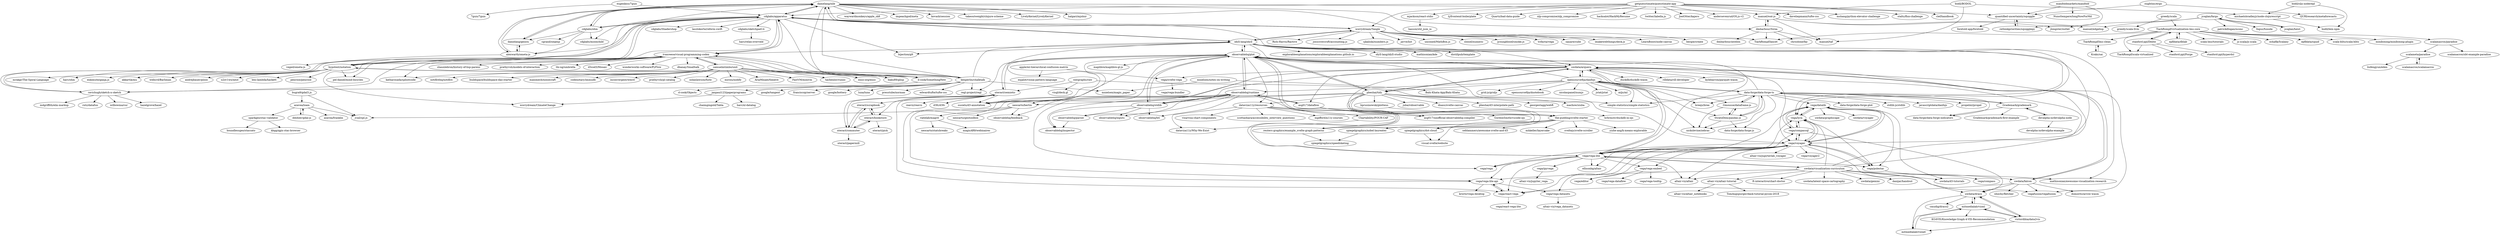 digraph G {
"damelang/nile" -> "damelang/gezira"
"damelang/nile" -> "alexwarth/ometa-js"
"damelang/nile" -> "cdglabs/apparatus"
"damelang/nile" -> "cdglabs/ohm"
"damelang/nile" -> "waywardmonkeys/apple_sk8"
"damelang/nile" -> "takeoutweight/clojure-scheme" ["e"=1]
"damelang/nile" -> "LivelyKernel/LivelyKernel" ["e"=1]
"damelang/nile" -> "halgari/mjolnir" ["e"=1]
"damelang/nile" -> "manuel/wat-js"
"damelang/nile" -> "d-cook/SomethingNew"
"damelang/nile" -> "worrydream/Tangle"
"damelang/nile" -> "dmbarbour/Sirea"
"damelang/nile" -> "TiarkRompf/lancet"
"damelang/nile" -> "impeachgod/meta"
"damelang/nile" -> "kovasb/session" ["e"=1]
"asg017/dataflow" -> "asg017/unofficial-observablehq-compiler"
"asg017/dataflow" -> "GordonSmith/vscode-ojs"
"asg017/dataflow" -> "observablehq/runtime"
"observablehq/runtime" -> "observablehq/stdlib"
"observablehq/runtime" -> "observablehq/inspector"
"observablehq/runtime" -> "observablehq/parser"
"observablehq/runtime" -> "asg017/dataflow"
"observablehq/runtime" -> "asg017/unofficial-observablehq-compiler"
"observablehq/runtime" -> "observablehq/inputs"
"observablehq/runtime" -> "observablehq/plot"
"observablehq/runtime" -> "vega/vega-lite-api"
"observablehq/runtime" -> "observablehq/feedback"
"observablehq/runtime" -> "observablehq/htl"
"eugenkiss/7guis" -> "7guis/7guis"
"eugenkiss/7guis" -> "cdglabs/apparatus"
"samuelmtimbo/unit" -> "codenotary/immudb" ["e"=1]
"samuelmtimbo/unit" -> "ivanreese/visual-programming-codex"
"samuelmtimbo/unit" -> "katharosada/splootcode"
"samuelmtimbo/unit" -> "enso-org/enso" ["e"=1]
"samuelmtimbo/unit" -> "inconvergent/weird" ["e"=1]
"samuelmtimbo/unit" -> "prathyvsh/pl-catalog" ["e"=1]
"samuelmtimbo/unit" -> "nolanlawson/fuite" ["e"=1]
"samuelmtimbo/unit" -> "miroiu/nodify" ["e"=1]
"samuelmtimbo/unit" -> "AriaMinaei/theatre" ["e"=1]
"samuelmtimbo/unit" -> "FastVM/minivm" ["e"=1]
"samuelmtimbo/unit" -> "taybenlor/runno"
"samuelmtimbo/unit" -> "notifirehq/notifire" ["e"=1]
"samuelmtimbo/unit" -> "buildspace/buildspace-dao-starter" ["e"=1]
"samuelmtimbo/unit" -> "maximecb/noisecraft" ["e"=1]
"samuelmtimbo/unit" -> "baku89/glisp" ["e"=1]
"cdglabs/apparatus" -> "damelang/nile"
"cdglabs/apparatus" -> "cdglabs/ohm"
"cdglabs/apparatus" -> "cdglabs/Shadershop" ["e"=1]
"cdglabs/apparatus" -> "laszlokorte/reform-swift"
"cdglabs/apparatus" -> "ravichugh/sketch-n-sketch"
"cdglabs/apparatus" -> "cdglabs/moonchild"
"cdglabs/apparatus" -> "idyll-lang/idyll"
"cdglabs/apparatus" -> "worrydream/ClimateChange"
"cdglabs/apparatus" -> "ivanreese/visual-programming-codex"
"cdglabs/apparatus" -> "worrydream/Tangle"
"cdglabs/apparatus" -> "alexwarth/ometa-js"
"cdglabs/apparatus" -> "cdglabs/sketchpad14"
"cdglabs/apparatus" -> "hypotext/notation"
"cdglabs/apparatus" -> "vega/lyra"
"cdglabs/apparatus" -> "bijection/g9" ["e"=1]
"getguesstimate/guesstimate-app" -> "tj/frontend-boilerplate" ["e"=1]
"getguesstimate/guesstimate-app" -> "cdglabs/apparatus"
"getguesstimate/guesstimate-app" -> "mjackson/react-stdio"
"getguesstimate/guesstimate-app" -> "worrydream/Tangle"
"getguesstimate/guesstimate-app" -> "Quartz/bad-data-guide" ["e"=1]
"getguesstimate/guesstimate-app" -> "nlp-compromise/nlp_compromise" ["e"=1]
"getguesstimate/guesstimate-app" -> "hacksalot/HackMyResume" ["e"=1]
"getguesstimate/guesstimate-app" -> "quantified-uncertainty/squiggle"
"getguesstimate/guesstimate-app" -> "twitter/labella.js" ["e"=1]
"getguesstimate/guesstimate-app" -> "JoelOtter/kajero" ["e"=1]
"getguesstimate/guesstimate-app" -> "andersevenrud/OS.js-v2" ["e"=1]
"getguesstimate/guesstimate-app" -> "daveliepmann/tufte-css" ["e"=1]
"getguesstimate/guesstimate-app" -> "mshang/python-elevator-challenge" ["e"=1]
"getguesstimate/guesstimate-app" -> "staltz/flux-challenge" ["e"=1]
"getguesstimate/guesstimate-app" -> "clef/handbook" ["e"=1]
"observablehq/stdlib" -> "observablehq/runtime"
"observablehq/stdlib" -> "observablehq/parser"
"observablehq/stdlib" -> "observablehq/inspector"
"observablehq/stdlib" -> "observablehq/inputs"
"observablehq/stdlib" -> "observablehq/plot"
"observablehq/stdlib" -> "observablehq/htl"
"vega/ipyvega" -> "altair-viz/jupyter_vega"
"bugra9/gdal3.js" -> "jvail/spl.js"
"bugra9/gdal3.js" -> "azavea/loam"
"data-forge/data-forge-ts" -> "Gmousse/dataframe-js"
"data-forge/data-forge-ts" -> "Grademark/grademark"
"data-forge/data-forge-ts" -> "StratoDem/pandas-js"
"data-forge/data-forge-ts" -> "nickslevine/zebras"
"data-forge/data-forge-ts" -> "opensource9ja/danfojs"
"data-forge/data-forge-ts" -> "data-forge/data-forge-js"
"data-forge/data-forge-ts" -> "data-forge/data-forge-plot"
"data-forge/data-forge-ts" -> "simple-statistics/simple-statistics" ["e"=1]
"data-forge/data-forge-ts" -> "stdlib-js/stdlib" ["e"=1]
"data-forge/data-forge-ts" -> "javascriptdata/danfojs" ["e"=1]
"data-forge/data-forge-ts" -> "data-forge/data-forge-indicators"
"data-forge/data-forge-ts" -> "uwdata/arquero"
"data-forge/data-forge-ts" -> "propelml/propel" ["e"=1]
"data-forge/data-forge-ts" -> "vega/datalib"
"data-forge/data-forge-ts" -> "breejs/bree" ["e"=1]
"ivanreese/visual-programming-codex" -> "shaunlebron/history-of-lisp-parens"
"ivanreese/visual-programming-codex" -> "d-cook/SomethingNew"
"ivanreese/visual-programming-codex" -> "baku89/glisp" ["e"=1]
"ivanreese/visual-programming-codex" -> "pel-daniel/mind-bicycles"
"ivanreese/visual-programming-codex" -> "cdglabs/apparatus"
"ivanreese/visual-programming-codex" -> "prathyvsh/models-of-interaction" ["e"=1]
"ivanreese/visual-programming-codex" -> "hypotext/notation"
"ivanreese/visual-programming-codex" -> "katharosada/splootcode"
"ivanreese/visual-programming-codex" -> "thi-ng/umbrella" ["e"=1]
"ivanreese/visual-programming-codex" -> "d3cod3/Mosaic" ["e"=1]
"ivanreese/visual-programming-codex" -> "enso-org/enso" ["e"=1]
"ivanreese/visual-programming-codex" -> "wonderworks-software/PyFlow" ["e"=1]
"ivanreese/visual-programming-codex" -> "samuelmtimbo/unit"
"ivanreese/visual-programming-codex" -> "ravichugh/sketch-n-sketch"
"ivanreese/visual-programming-codex" -> "dbanay/Smalltalk" ["e"=1]
"observablehq/plot" -> "uwdata/arquero"
"observablehq/plot" -> "pbeshai/tidy"
"observablehq/plot" -> "observablehq/runtime"
"observablehq/plot" -> "observablehq/stdlib"
"observablehq/plot" -> "vega/vega-lite"
"observablehq/plot" -> "nteract/semiotic"
"observablehq/plot" -> "simple-statistics/simple-statistics" ["e"=1]
"observablehq/plot" -> "vega/vega" ["e"=1]
"observablehq/plot" -> "idyll-lang/idyll"
"observablehq/plot" -> "vega/voyager"
"observablehq/plot" -> "neocarto/bertin"
"observablehq/plot" -> "regl-project/regl" ["e"=1]
"observablehq/plot" -> "maplibre/maplibre-gl-js" ["e"=1]
"observablehq/plot" -> "susielu/d3-annotation" ["e"=1]
"observablehq/plot" -> "dataviza11y/resources"
"reuters-graphics/example_svelte-graph-patterns" -> "spiegelgraphics/speedskating"
"mjackson/react-stdio" -> "hassox/std_json_io"
"Grademark/grademark" -> "devalpha-io/devalpha-node"
"Grademark/grademark" -> "Grademark/grademark-first-example"
"Grademark/grademark" -> "data-forge/data-forge-indicators"
"Grademark/grademark" -> "data-forge/data-forge-ts"
"kenperlin/chalktalk" -> "cdglabs/apparatus"
"kenperlin/chalktalk" -> "mnielsen/magic_paper"
"kenperlin/chalktalk" -> "hypotext/notation"
"kenperlin/chalktalk" -> "ivanreese/visual-programming-codex"
"kenperlin/chalktalk" -> "google/tangent" ["e"=1]
"kenperlin/chalktalk" -> "janpaul123/paperprograms"
"kenperlin/chalktalk" -> "franciscop/server" ["e"=1]
"kenperlin/chalktalk" -> "google/bottery" ["e"=1]
"kenperlin/chalktalk" -> "idyll-lang/idyll"
"kenperlin/chalktalk" -> "regl-project/regl" ["e"=1]
"kenperlin/chalktalk" -> "ravichugh/sketch-n-sketch"
"kenperlin/chalktalk" -> "luna/luna" ["e"=1]
"kenperlin/chalktalk" -> "damelang/nile"
"kenperlin/chalktalk" -> "presstube/norman" ["e"=1]
"kenperlin/chalktalk" -> "edwardtufte/tufte-css" ["e"=1]
"scalamacros/paradise" -> "scalamacros/sbt-example-paradise"
"scalamacros/paradise" -> "scalameta/paradise"
"opensource9ja/danfojs" -> "uwdata/arquero"
"opensource9ja/danfojs" -> "data-forge/data-forge-ts"
"opensource9ja/danfojs" -> "opensource9ja/dnotebook"
"opensource9ja/danfojs" -> "StratoDem/pandas-js"
"opensource9ja/danfojs" -> "pbeshai/tidy"
"opensource9ja/danfojs" -> "Gmousse/dataframe-js"
"opensource9ja/danfojs" -> "nickslevine/zebras"
"opensource9ja/danfojs" -> "simple-statistics/simple-statistics" ["e"=1]
"opensource9ja/danfojs" -> "nicolaspanel/numjs" ["e"=1]
"opensource9ja/danfojs" -> "breejs/bree" ["e"=1]
"opensource9ja/danfojs" -> "jstat/jstat" ["e"=1]
"opensource9ja/danfojs" -> "mljs/ml" ["e"=1]
"opensource9ja/danfojs" -> "observablehq/runtime"
"opensource9ja/danfojs" -> "grid-js/gridjs" ["e"=1]
"opensource9ja/danfojs" -> "observablehq/plot"
"vega/polestar" -> "vega/voyager"
"vega/polestar" -> "vega/compass"
"vega/voyager" -> "vega/polestar"
"vega/voyager" -> "vega/compassql"
"vega/voyager" -> "vega/lyra"
"vega/voyager" -> "altair-viz/jupyterlab_voyager" ["e"=1]
"vega/voyager" -> "vega/vega-lite"
"vega/voyager" -> "vega/datalib"
"vega/voyager" -> "uwdata/draco"
"vega/voyager" -> "vega/vega" ["e"=1]
"vega/voyager" -> "vega/vega-datasets"
"vega/voyager" -> "vega/editor"
"vega/voyager" -> "vega/react-vega"
"vega/voyager" -> "vega/voyager2"
"vega/voyager" -> "ellisonbg/altair" ["e"=1]
"vega/voyager" -> "vega/vega-embed"
"vega/voyager" -> "altair-viz/altair" ["e"=1]
"cdglabs/ohm" -> "cdglabs/moonchild"
"cdglabs/ohm" -> "damelang/nile"
"cdglabs/ohm" -> "cdglabs/apparatus"
"cdglabs/ohm" -> "alexwarth/ometa-js"
"cdglabs/ohm" -> "damelang/gezira"
"cdglabs/ohm" -> "cgrand/seqexp" ["e"=1]
"vega/vega-lite" -> "vega/vega" ["e"=1]
"vega/vega-lite" -> "altair-viz/altair" ["e"=1]
"vega/vega-lite" -> "vega/voyager"
"vega/vega-lite" -> "vega/vega-embed"
"vega/vega-lite" -> "observablehq/plot"
"vega/vega-lite" -> "vega/compassql"
"vega/vega-lite" -> "uwdata/arquero"
"vega/vega-lite" -> "vega/lyra"
"vega/vega-lite" -> "vega/react-vega"
"vega/vega-lite" -> "vega/ipyvega"
"vega/vega-lite" -> "uwdata/visualization-curriculum"
"vega/vega-lite" -> "vega/polestar"
"vega/vega-lite" -> "ellisonbg/altair" ["e"=1]
"vega/vega-lite" -> "vega/vega-lite-api"
"vega/vega-lite" -> "vega/datalib"
"idyll-lang/idyll" -> "cdglabs/apparatus"
"idyll-lang/idyll" -> "susielu/d3-annotation" ["e"=1]
"idyll-lang/idyll" -> "vega/lyra"
"idyll-lang/idyll" -> "worrydream/Tangle"
"idyll-lang/idyll" -> "uwdata/arquero"
"idyll-lang/idyll" -> "bijection/g9" ["e"=1]
"idyll-lang/idyll" -> "mathisonian/awesome-visualization-research" ["e"=1]
"idyll-lang/idyll" -> "explorableexplanations/explorableexplanations.github.io"
"idyll-lang/idyll" -> "observablehq/plot"
"idyll-lang/idyll" -> "vega/vega-lite"
"idyll-lang/idyll" -> "idyll-lang/idyll-studio"
"idyll-lang/idyll" -> "vega/voyager"
"idyll-lang/idyll" -> "ivanreese/visual-programming-codex"
"idyll-lang/idyll" -> "mathisonian/kde"
"idyll-lang/idyll" -> "distillpub/template" ["e"=1]
"vega/lyra" -> "vega/compassql"
"vega/lyra" -> "vega/voyager"
"vega/lyra" -> "vega/datalib"
"vega/lyra" -> "vega/polestar"
"devalpha-io/devalpha-node" -> "devalpha-io/devalpha-example"
"devalpha-io/devalpha-node" -> "Grademark/grademark"
"worrydream/Tangle" -> "cdglabs/apparatus"
"worrydream/Tangle" -> "javve/list" ["e"=1]
"worrydream/Tangle" -> "unconed/MathBox.js" ["e"=1]
"worrydream/Tangle" -> "damelang/nile"
"worrydream/Tangle" -> "sloisel/numeric" ["e"=1]
"worrydream/Tangle" -> "idyll-lang/idyll"
"worrydream/Tangle" -> "jyoungblood/smoke.js" ["e"=1]
"worrydream/Tangle" -> "trifacta/vega" ["e"=1]
"worrydream/Tangle" -> "square/cube" ["e"=1]
"worrydream/Tangle" -> "imakewebthings/deck.js" ["e"=1]
"worrydream/Tangle" -> "LearnBoost/node-canvas" ["e"=1]
"worrydream/Tangle" -> "bergie/create" ["e"=1]
"worrydream/Tangle" -> "Rich-Harris/Ractive" ["e"=1]
"worrydream/Tangle" -> "josscrowcroft/accounting.js" ["e"=1]
"worrydream/Tangle" -> "sjkaliski/numbers.js" ["e"=1]
"Gmousse/dataframe-js" -> "data-forge/data-forge-ts"
"Gmousse/dataframe-js" -> "StratoDem/pandas-js"
"Gmousse/dataframe-js" -> "nickslevine/zebras"
"mitmedialab/vizml" -> "mitmedialab/viznet"
"mitmedialab/vizml" -> "KG4VIS/Knowledge-Graph-4-VIS-Recommendation"
"mitmedialab/vizml" -> "victordibia/data2vis"
"mitmedialab/vizml" -> "uwdata/draco"
"uwdata/draco" -> "cmudig/draco2"
"uwdata/draco" -> "mitmedialab/vizml"
"uwdata/draco" -> "mitmedialab/viznet"
"uwdata/draco" -> "victordibia/data2vis"
"uwdata/visualization-curriculum" -> "altair-viz/altair-tutorial"
"uwdata/visualization-curriculum" -> "altair-viz/altair" ["e"=1]
"uwdata/visualization-curriculum" -> "vega/vega-lite"
"uwdata/visualization-curriculum" -> "vega/vega-lite-api"
"uwdata/visualization-curriculum" -> "danijar/handout" ["e"=1]
"uwdata/visualization-curriculum" -> "uwdata/d3-tutorials"
"uwdata/visualization-curriculum" -> "uwdata/falcon"
"uwdata/visualization-curriculum" -> "vega/lyra"
"uwdata/visualization-curriculum" -> "mathisonian/awesome-visualization-research" ["e"=1]
"uwdata/visualization-curriculum" -> "ft-interactive/chart-doctor" ["e"=1]
"uwdata/visualization-curriculum" -> "uwdata/arquero"
"uwdata/visualization-curriculum" -> "uwdata/latent-space-cartography"
"uwdata/visualization-curriculum" -> "observablehq/plot"
"uwdata/visualization-curriculum" -> "uwdata/gemini"
"uwdata/visualization-curriculum" -> "vegafusion/vegafusion"
"TiarkRompf/lms-clean" -> "Kraks/sai"
"hypotext/notation" -> "akkartik/mu" ["e"=1]
"hypotext/notation" -> "ivanreese/visual-programming-codex"
"hypotext/notation" -> "webyrd/Barliman" ["e"=1]
"hypotext/notation" -> "andrejbauer/plzoo" ["e"=1]
"hypotext/notation" -> "u2zv1wx/neut" ["e"=1]
"hypotext/notation" -> "cdglabs/apparatus"
"hypotext/notation" -> "lexi-lambda/hackett" ["e"=1]
"hypotext/notation" -> "penrose/penrose" ["e"=1]
"hypotext/notation" -> "damelang/nile"
"hypotext/notation" -> "kenperlin/chalktalk"
"hypotext/notation" -> "mrakgr/The-Spiral-Language" ["e"=1]
"hypotext/notation" -> "d-cook/SomethingNew"
"hypotext/notation" -> "pel-daniel/mind-bicycles"
"hypotext/notation" -> "harc/ohm" ["e"=1]
"hypotext/notation" -> "enkimute/ganja.js" ["e"=1]
"apple/ml-hierarchical-confusion-matrix" -> "vega/svelte-vega"
"apple/ml-hierarchical-confusion-matrix" -> "enjalot/visxai-pattern-language"
"dataviza11y/resources" -> "dataviza11y/Why-We-Exist"
"dataviza11y/resources" -> "Chartability/POUR-CAF"
"dataviza11y/resources" -> "visa/visa-chart-components"
"dataviza11y/resources" -> "reuters-graphics/example_svelte-graph-patterns"
"dataviza11y/resources" -> "scottaohara/accessibility_interview_questions" ["e"=1]
"dataviza11y/resources" -> "mgifford/a11y-courses" ["e"=1]
"dataviza11y/resources" -> "the-pudding/svelte-starter"
"mnielsen/notes-on-writing" -> "mnielsen/magic_paper"
"mnielsen/notes-on-writing" -> "Bahi-Khata-App/Bahi-Khata" ["e"=1]
"altair-viz/altair-tutorial" -> "altair-viz/altair_notebooks"
"altair-viz/altair-tutorial" -> "TomAugspurger/dask-tutorial-pycon-2018"
"nteract/scrapbook" -> "nteract/bookstore"
"nteract/scrapbook" -> "nteract/commuter"
"jcoglan/heist" -> "jcoglan/fargo"
"uwdata/falcon" -> "uwdata/draco"
"uwdata/falcon" -> "uwdata/arquero"
"uwdata/falcon" -> "vegafusion/vegafusion"
"uwdata/falcon" -> "xhochy/fletcher" ["e"=1]
"uwdata/falcon" -> "domoritz/arrow-wasm"
"uwdata/falcon" -> "vega/react-vega"
"vega/react-vega" -> "vega/vega-lite-api"
"vega/react-vega" -> "vega/react-vega-lite"
"rawgraphs/raw" -> "nteract/semiotic"
"rawgraphs/raw" -> "vega/voyager"
"rawgraphs/raw" -> "visgl/deck.gl" ["e"=1]
"Kraks/sai" -> "TiarkRompf/lms-clean"
"manifoldmarkets/manifold" -> "quantified-uncertainty/squiggle"
"manifoldmarkets/manifold" -> "rethinkpriorities/squigglepy"
"manifoldmarkets/manifold" -> "NunoSempere/longNowForMd"
"StratoDem/pandas-js" -> "Gmousse/dataframe-js"
"StratoDem/pandas-js" -> "data-forge/data-forge-ts"
"StratoDem/pandas-js" -> "nickslevine/zebras"
"StratoDem/pandas-js" -> "data-forge/data-forge-js"
"vega/vega-datasets" -> "altair-viz/vega_datasets"
"uwdata/arquero" -> "pbeshai/tidy"
"uwdata/arquero" -> "observablehq/plot"
"uwdata/arquero" -> "duckdb/duckdb-wasm" ["e"=1]
"uwdata/arquero" -> "uwdata/falcon"
"uwdata/arquero" -> "vega/vega-lite-api"
"uwdata/arquero" -> "opensource9ja/danfojs"
"uwdata/arquero" -> "rilldata/rill-developer" ["e"=1]
"uwdata/arquero" -> "vega/vega-lite"
"uwdata/arquero" -> "asg017/dataflow"
"uwdata/arquero" -> "vega/svelte-vega"
"uwdata/arquero" -> "susielu/d3-annotation" ["e"=1]
"uwdata/arquero" -> "observablehq/stdlib"
"uwdata/arquero" -> "kylebarron/parquet-wasm" ["e"=1]
"uwdata/arquero" -> "vegafusion/vegafusion"
"uwdata/arquero" -> "the-pudding/svelte-starter"
"ravichugh/sketch-n-sketch" -> "cdglabs/apparatus"
"ravichugh/sketch-n-sketch" -> "hazelgrove/hazel" ["e"=1]
"ravichugh/sketch-n-sketch" -> "mdgriffith/elm-markup" ["e"=1]
"ravichugh/sketch-n-sketch" -> "rntz/datafun" ["e"=1]
"ravichugh/sketch-n-sketch" -> "wilbowma/cur" ["e"=1]
"the-pudding/svelte-starter" -> "reuters-graphics/example_svelte-graph-patterns"
"the-pudding/svelte-starter" -> "spiegelgraphics/dot-cloud"
"the-pudding/svelte-starter" -> "mhkeller/layercake" ["e"=1]
"the-pudding/svelte-starter" -> "visual-svelte/website"
"the-pudding/svelte-starter" -> "sveltejs/svelte-scroller" ["e"=1]
"the-pudding/svelte-starter" -> "yizhe-ang/k-means-explorable"
"the-pudding/svelte-starter" -> "spiegelgraphics/nobel-laureates"
"the-pudding/svelte-starter" -> "seblammers/awesome-svelte-and-d3"
"vega/svelte-vega" -> "vega/vega-bundler"
"nteract/semiotic" -> "vega/react-vega"
"nteract/semiotic" -> "nteract/commuter"
"nteract/semiotic" -> "reaviz/reaviz" ["e"=1]
"nteract/semiotic" -> "nteract/bookstore"
"nteract/semiotic" -> "d3fc/d3fc" ["e"=1]
"nteract/semiotic" -> "observablehq/plot"
"nteract/semiotic" -> "susielu/d3-annotation" ["e"=1]
"nteract/semiotic" -> "nteract/scrapbook"
"oughtinc/ergo" -> "QURIresearch/metaforecasts"
"oughtinc/ergo" -> "quantified-uncertainty/squiggle"
"quantified-uncertainty/squiggle" -> "rethinkpriorities/squigglepy"
"quantified-uncertainty/squiggle" -> "foretold-app/foretold"
"vega/datalib" -> "vega/compassql"
"vega/datalib" -> "vega/voyager"
"vega/datalib" -> "vega/lyra"
"vega/datalib" -> "uwdata/d3-tutorials"
"vega/datalib" -> "vega/polestar"
"vega/datalib" -> "uwdata/graphscape"
"vega/datalib" -> "uwdata/voyager" ["e"=1]
"nteract/commuter" -> "nteract/bookstore"
"nteract/commuter" -> "nteract/scrapbook"
"nteract/commuter" -> "nteract/papermill" ["e"=1]
"nteract/commuter" -> "nteract/semiotic"
"nteract/bookstore" -> "nteract/commuter"
"nteract/bookstore" -> "nteract/scrapbook"
"nteract/bookstore" -> "nteract/pick"
"d-cook/SomethingNew" -> "d-cook/Objects"
"bprusinowski/plotteus" -> "hrbrmstr/duckdb-in-ojs"
"pbeshai/tidy" -> "uwdata/arquero"
"pbeshai/tidy" -> "the-pudding/svelte-starter"
"pbeshai/tidy" -> "reuters-graphics/example_svelte-graph-patterns"
"pbeshai/tidy" -> "observablehq/plot"
"pbeshai/tidy" -> "neocarto/bertin"
"pbeshai/tidy" -> "spiegelgraphics/dot-cloud"
"pbeshai/tidy" -> "juba/robservable" ["e"=1]
"pbeshai/tidy" -> "bprusinowski/plotteus"
"pbeshai/tidy" -> "dnass/svelte-canvas"
"pbeshai/tidy" -> "pbeshai/d3-interpolate-path" ["e"=1]
"pbeshai/tidy" -> "georgestagg/webR" ["e"=1]
"pbeshai/tidy" -> "susielu/d3-annotation" ["e"=1]
"pbeshai/tidy" -> "dataviza11y/resources"
"pbeshai/tidy" -> "machow/siuba" ["e"=1]
"manuel/wat-js" -> "manuel/taf"
"manuel/wat-js" -> "manuel/edgelisp"
"manuel/wat-js" -> "jlongster/outlet"
"manuel/wat-js" -> "dmbarbour/Sirea"
"TiarkRompf/virtualization-lms-core" -> "stanford-ppl/Delite"
"TiarkRompf/virtualization-lms-core" -> "epfldata/dblab"
"TiarkRompf/virtualization-lms-core" -> "TiarkRompf/scala-virtualized"
"TiarkRompf/virtualization-lms-core" -> "scala-lms/tutorials"
"TiarkRompf/virtualization-lms-core" -> "js-scala/js-scala" ["e"=1]
"TiarkRompf/virtualization-lms-core" -> "ochafik/Scalaxy" ["e"=1]
"TiarkRompf/virtualization-lms-core" -> "epfldata/squid"
"TiarkRompf/virtualization-lms-core" -> "scalamacros/paradise"
"TiarkRompf/virtualization-lms-core" -> "TiarkRompf/lancet"
"TiarkRompf/virtualization-lms-core" -> "scala-blitz/scala-blitz" ["e"=1]
"TiarkRompf/virtualization-lms-core" -> "miniboxing/miniboxing-plugin" ["e"=1]
"TiarkRompf/virtualization-lms-core" -> "TiarkRompf/lms-clean"
"jcoglan/fargo" -> "jlongster/outlet"
"jcoglan/fargo" -> "patrickdlogan/nconc"
"jcoglan/fargo" -> "jcoglan/heist"
"jcoglan/fargo" -> "fogus/funode"
"jcoglan/fargo" -> "manuel/edgelisp"
"stanford-ppl/Delite" -> "TiarkRompf/virtualization-lms-core"
"stanford-ppl/Delite" -> "stanford-ppl/hyperdsl"
"stanford-ppl/Delite" -> "TiarkRompf/scala-virtualized"
"stanford-ppl/Delite" -> "stanford-ppl/Forge"
"vega/vega-embed" -> "vega/vega-tooltip"
"vega/vega-embed" -> "vega/editor"
"vega/vega-embed" -> "vega/vega-dataflow"
"vega/compassql" -> "vega/voyager"
"vega/compassql" -> "vega/datalib"
"vega/compassql" -> "vega/lyra"
"vega/compassql" -> "uwdata/draco"
"epfldata/dblab" -> "TiarkRompf/virtualization-lms-core"
"dmbarbour/Sirea" -> "manuel/taf"
"dmbarbour/Sirea" -> "dmbarbour/awelon"
"dmbarbour/Sirea" -> "manuel/wat-js"
"dmbarbour/Sirea" -> "chrisdone/fay" ["e"=1]
"dmbarbour/Sirea" -> "TiarkRompf/lancet"
"neocarto/bertin" -> "riatelab/magrit"
"neocarto/bertin" -> "jvail/spl.js"
"neocarto/bertin" -> "observablehq/feedback"
"neocarto/bertin" -> "neocarto/geotoolbox"
"janpaul123/paperprograms" -> "chaimgingold/Tabla"
"janpaul123/paperprograms" -> "worrydream/ClimateChange"
"janpaul123/paperprograms" -> "harc/nl-datalog"
"michaelsbradleyjr/node-clojurescript" -> "bodil/lein-npm"
"ddohler/gdal-js" -> "azavea/loam"
"bodil/BODOL" -> "manuel/taf"
"bodil/BODOL" -> "manuel/wat-js"
"bodil/BODOL" -> "michaelsbradleyjr/node-clojurescript"
"greedy/scala" -> "greedy/scala-llvm"
"greedy/scala" -> "TiarkRompf/virtualization-lms-core"
"scalameta/paradise" -> "scalamacros/scalamacros"
"scalameta/paradise" -> "liufengyun/eden"
"vega/vega-lite-api" -> "vega/react-vega"
"vega/vega-lite-api" -> "kristw/vega-desktop"
"vega/vega-lite-api" -> "vega/vega-datasets"
"victordibia/data2vis" -> "mitmedialab/viznet"
"victordibia/data2vis" -> "mitmedialab/vizml"
"victordibia/data2vis" -> "uwdata/draco"
"mitmedialab/viznet" -> "mitmedialab/vizml"
"riatelab/magrit" -> "neocarto/statsbreaks"
"riatelab/magrit" -> "magisAR9/webinaires"
"alexwarth/ometa-js" -> "damelang/gezira"
"alexwarth/ometa-js" -> "veged/ometa-js"
"alexwarth/ometa-js" -> "damelang/nile"
"Chartability/POUR-CAF" -> "dataviza11y/Why-We-Exist"
"observablehq/parser" -> "observablehq/inspector"
"azavea/loam" -> "ddohler/gdal-js"
"azavea/loam" -> "jvail/spl.js"
"azavea/loam" -> "azavea/franklin" ["e"=1]
"azavea/loam" -> "sparkgeo/stac-validator"
"damelang/gezira" -> "damelang/nile"
"damelang/gezira" -> "alexwarth/ometa-js"
"scalamacros/scalamacros" -> "scalameta/paradise"
"spiegelgraphics/nobel-laureates" -> "spiegelgraphics/speedskating"
"rethinkpriorities/squigglepy" -> "quantified-uncertainty/squiggle"
"bodil/cljs-noderepl" -> "bodil/lein-npm"
"bodil/cljs-noderepl" -> "michaelsbradleyjr/node-clojurescript"
"sparkgeo/stac-validator" -> "boundlessgeo/staccato"
"sparkgeo/stac-validator" -> "kbgg/qgis-stac-browser"
"cdglabs/sketchpad14" -> "harc/relax-overveld"
"spiegelgraphics/dot-cloud" -> "visual-svelte/website"
"damelang/nile" ["l"="16.899,-31.831"]
"damelang/gezira" ["l"="16.922,-31.845"]
"alexwarth/ometa-js" ["l"="16.909,-31.859"]
"cdglabs/apparatus" ["l"="16.822,-31.861"]
"cdglabs/ohm" ["l"="16.879,-31.855"]
"waywardmonkeys/apple_sk8" ["l"="16.941,-31.821"]
"takeoutweight/clojure-scheme" ["l"="-7.45,14.792"]
"LivelyKernel/LivelyKernel" ["l"="-10.812,23.202"]
"halgari/mjolnir" ["l"="-7.429,14.741"]
"manuel/wat-js" ["l"="17.022,-31.814"]
"d-cook/SomethingNew" ["l"="16.856,-31.784"]
"worrydream/Tangle" ["l"="16.83,-31.896"]
"dmbarbour/Sirea" ["l"="16.993,-31.803"]
"TiarkRompf/lancet" ["l"="16.994,-31.755"]
"impeachgod/meta" ["l"="16.922,-31.811"]
"kovasb/session" ["l"="-7.52,14.752"]
"asg017/dataflow" ["l"="16.503,-31.907"]
"asg017/unofficial-observablehq-compiler" ["l"="16.498,-31.886"]
"GordonSmith/vscode-ojs" ["l"="16.476,-31.878"]
"observablehq/runtime" ["l"="16.531,-31.921"]
"observablehq/stdlib" ["l"="16.554,-31.913"]
"observablehq/inspector" ["l"="16.538,-31.895"]
"observablehq/parser" ["l"="16.523,-31.89"]
"observablehq/inputs" ["l"="16.557,-31.888"]
"observablehq/plot" ["l"="16.577,-31.965"]
"vega/vega-lite-api" ["l"="16.579,-31.988"]
"observablehq/feedback" ["l"="16.566,-31.93"]
"observablehq/htl" ["l"="16.534,-31.872"]
"eugenkiss/7guis" ["l"="16.74,-31.813"]
"7guis/7guis" ["l"="16.709,-31.789"]
"samuelmtimbo/unit" ["l"="16.771,-31.736"]
"codenotary/immudb" ["l"="-13.449,1.155"]
"ivanreese/visual-programming-codex" ["l"="16.795,-31.799"]
"katharosada/splootcode" ["l"="16.806,-31.737"]
"enso-org/enso" ["l"="-9.207,13.656"]
"inconvergent/weird" ["l"="-8.255,13.539"]
"prathyvsh/pl-catalog" ["l"="-11.954,23.567"]
"nolanlawson/fuite" ["l"="29.222,-27.001"]
"miroiu/nodify" ["l"="23.431,17.698"]
"AriaMinaei/theatre" ["l"="26.42,-25.669"]
"FastVM/minivm" ["l"="-11.873,23.561"]
"taybenlor/runno" ["l"="16.759,-31.689"]
"notifirehq/notifire" ["l"="32.346,-26.376"]
"buildspace/buildspace-dao-starter" ["l"="43.873,-27.157"]
"maximecb/noisecraft" ["l"="1.737,37.747"]
"baku89/glisp" ["l"="30.61,-23.536"]
"cdglabs/Shadershop" ["l"="30.852,-23.36"]
"laszlokorte/reform-swift" ["l"="16.781,-31.875"]
"ravichugh/sketch-n-sketch" ["l"="16.794,-31.837"]
"cdglabs/moonchild" ["l"="16.858,-31.872"]
"idyll-lang/idyll" ["l"="16.723,-31.911"]
"worrydream/ClimateChange" ["l"="16.876,-31.807"]
"cdglabs/sketchpad14" ["l"="16.871,-31.89"]
"hypotext/notation" ["l"="16.835,-31.806"]
"vega/lyra" ["l"="16.685,-31.957"]
"bijection/g9" ["l"="13.687,-34.379"]
"getguesstimate/guesstimate-app" ["l"="16.921,-31.938"]
"tj/frontend-boilerplate" ["l"="25.549,-26.898"]
"mjackson/react-stdio" ["l"="16.979,-31.953"]
"Quartz/bad-data-guide" ["l"="20.038,43.678"]
"nlp-compromise/nlp_compromise" ["l"="13.876,-34.257"]
"hacksalot/HackMyResume" ["l"="28.202,-19.146"]
"quantified-uncertainty/squiggle" ["l"="16.979,-31.997"]
"twitter/labella.js" ["l"="13.895,-34.098"]
"JoelOtter/kajero" ["l"="13.847,-34.193"]
"andersevenrud/OS.js-v2" ["l"="13.917,-34.124"]
"daveliepmann/tufte-css" ["l"="7.444,9.037"]
"mshang/python-elevator-challenge" ["l"="28.186,-19.074"]
"staltz/flux-challenge" ["l"="28.688,-32.099"]
"clef/handbook" ["l"="27.979,-19.105"]
"vega/ipyvega" ["l"="16.724,-31.979"]
"altair-viz/jupyter_vega" ["l"="16.752,-31.988"]
"bugra9/gdal3.js" ["l"="16.767,-32.052"]
"jvail/spl.js" ["l"="16.724,-32.025"]
"azavea/loam" ["l"="16.777,-32.076"]
"data-forge/data-forge-ts" ["l"="16.451,-31.93"]
"Gmousse/dataframe-js" ["l"="16.423,-31.928"]
"Grademark/grademark" ["l"="16.396,-31.898"]
"StratoDem/pandas-js" ["l"="16.416,-31.947"]
"nickslevine/zebras" ["l"="16.438,-31.954"]
"opensource9ja/danfojs" ["l"="16.484,-31.947"]
"data-forge/data-forge-js" ["l"="16.39,-31.936"]
"data-forge/data-forge-plot" ["l"="16.438,-31.899"]
"simple-statistics/simple-statistics" ["l"="15.385,-31.604"]
"stdlib-js/stdlib" ["l"="28.215,27.518"]
"javascriptdata/danfojs" ["l"="32.209,-26.57"]
"data-forge/data-forge-indicators" ["l"="16.419,-31.903"]
"uwdata/arquero" ["l"="16.549,-31.957"]
"propelml/propel" ["l"="25.896,-26.319"]
"vega/datalib" ["l"="16.633,-31.983"]
"breejs/bree" ["l"="25.606,-34.653"]
"shaunlebron/history-of-lisp-parens" ["l"="16.756,-31.77"]
"pel-daniel/mind-bicycles" ["l"="16.818,-31.771"]
"prathyvsh/models-of-interaction" ["l"="30.567,-23.655"]
"thi-ng/umbrella" ["l"="30.631,-23.463"]
"d3cod3/Mosaic" ["l"="33.647,-23.433"]
"wonderworks-software/PyFlow" ["l"="-12.367,27.478"]
"dbanay/Smalltalk" ["l"="-10.913,23.24"]
"pbeshai/tidy" ["l"="16.521,-31.988"]
"vega/vega-lite" ["l"="16.642,-31.963"]
"nteract/semiotic" ["l"="16.57,-32.06"]
"vega/vega" ["l"="15.015,-31.51"]
"vega/voyager" ["l"="16.662,-32.004"]
"neocarto/bertin" ["l"="16.604,-31.953"]
"regl-project/regl" ["l"="30.745,-23.347"]
"maplibre/maplibre-gl-js" ["l"="18.705,24.732"]
"susielu/d3-annotation" ["l"="15.309,-31.633"]
"dataviza11y/resources" ["l"="16.511,-32.034"]
"reuters-graphics/example_svelte-graph-patterns" ["l"="16.482,-32.035"]
"spiegelgraphics/speedskating" ["l"="16.451,-32.06"]
"hassox/std_json_io" ["l"="17.009,-31.956"]
"devalpha-io/devalpha-node" ["l"="16.365,-31.878"]
"Grademark/grademark-first-example" ["l"="16.368,-31.899"]
"kenperlin/chalktalk" ["l"="16.835,-31.837"]
"mnielsen/magic_paper" ["l"="16.864,-31.92"]
"google/tangent" ["l"="25.389,33.627"]
"janpaul123/paperprograms" ["l"="16.895,-31.773"]
"franciscop/server" ["l"="25.879,-26.36"]
"google/bottery" ["l"="25.978,-26.332"]
"luna/luna" ["l"="-8.447,12.075"]
"presstube/norman" ["l"="30.753,-23.49"]
"edwardtufte/tufte-css" ["l"="7.401,9.061"]
"scalamacros/paradise" ["l"="17.156,-31.644"]
"scalamacros/sbt-example-paradise" ["l"="17.175,-31.627"]
"scalameta/paradise" ["l"="17.2,-31.638"]
"opensource9ja/dnotebook" ["l"="16.466,-31.906"]
"nicolaspanel/numjs" ["l"="28.257,27.527"]
"jstat/jstat" ["l"="15.4,-31.578"]
"mljs/ml" ["l"="28.184,27.561"]
"grid-js/gridjs" ["l"="26.24,-25.645"]
"vega/polestar" ["l"="16.641,-32"]
"vega/compass" ["l"="16.638,-32.033"]
"vega/compassql" ["l"="16.678,-31.986"]
"altair-viz/jupyterlab_voyager" ["l"="21.219,28.989"]
"uwdata/draco" ["l"="16.695,-32.038"]
"vega/vega-datasets" ["l"="16.612,-32.037"]
"vega/editor" ["l"="16.657,-32.051"]
"vega/react-vega" ["l"="16.6,-32.01"]
"vega/voyager2" ["l"="16.697,-32.012"]
"ellisonbg/altair" ["l"="21.564,28.863"]
"vega/vega-embed" ["l"="16.668,-32.034"]
"altair-viz/altair" ["l"="23.228,4.592"]
"cgrand/seqexp" ["l"="-7.43,14.627"]
"uwdata/visualization-curriculum" ["l"="16.62,-31.927"]
"mathisonian/awesome-visualization-research" ["l"="15.38,-31.444"]
"explorableexplanations/explorableexplanations.github.io" ["l"="16.765,-31.937"]
"idyll-lang/idyll-studio" ["l"="16.731,-31.883"]
"mathisonian/kde" ["l"="16.705,-31.88"]
"distillpub/template" ["l"="25.174,35.692"]
"devalpha-io/devalpha-example" ["l"="16.343,-31.866"]
"javve/list" ["l"="11.345,-33.872"]
"unconed/MathBox.js" ["l"="30.947,-23.248"]
"sloisel/numeric" ["l"="15.381,-31.644"]
"jyoungblood/smoke.js" ["l"="11.411,-33.899"]
"trifacta/vega" ["l"="15.166,-31.507"]
"square/cube" ["l"="15.193,-31.415"]
"imakewebthings/deck.js" ["l"="11.38,-33.848"]
"LearnBoost/node-canvas" ["l"="11.775,-31.932"]
"bergie/create" ["l"="11.401,-33.798"]
"Rich-Harris/Ractive" ["l"="10.819,-34.063"]
"josscrowcroft/accounting.js" ["l"="11.395,-33.882"]
"sjkaliski/numbers.js" ["l"="15.439,-31.583"]
"mitmedialab/vizml" ["l"="16.719,-32.068"]
"mitmedialab/viznet" ["l"="16.704,-32.075"]
"KG4VIS/Knowledge-Graph-4-VIS-Recommendation" ["l"="16.731,-32.096"]
"victordibia/data2vis" ["l"="16.708,-32.058"]
"cmudig/draco2" ["l"="16.728,-32.048"]
"altair-viz/altair-tutorial" ["l"="16.593,-31.834"]
"danijar/handout" ["l"="29.765,32.492"]
"uwdata/d3-tutorials" ["l"="16.654,-31.932"]
"uwdata/falcon" ["l"="16.602,-31.98"]
"ft-interactive/chart-doctor" ["l"="20.061,43.581"]
"uwdata/latent-space-cartography" ["l"="16.644,-31.899"]
"uwdata/gemini" ["l"="16.629,-31.886"]
"vegafusion/vegafusion" ["l"="16.581,-31.938"]
"TiarkRompf/lms-clean" ["l"="17.116,-31.641"]
"Kraks/sai" ["l"="17.132,-31.629"]
"akkartik/mu" ["l"="-8.163,13.573"]
"webyrd/Barliman" ["l"="-7.84,13.446"]
"andrejbauer/plzoo" ["l"="-9.286,13.513"]
"u2zv1wx/neut" ["l"="-9.157,13.496"]
"lexi-lambda/hackett" ["l"="-9.171,13.475"]
"penrose/penrose" ["l"="-9.406,13.413"]
"mrakgr/The-Spiral-Language" ["l"="-9.164,13.556"]
"harc/ohm" ["l"="13.006,-31.111"]
"enkimute/ganja.js" ["l"="-10.773,27.168"]
"apple/ml-hierarchical-confusion-matrix" ["l"="16.381,-32.006"]
"vega/svelte-vega" ["l"="16.446,-31.986"]
"enjalot/visxai-pattern-language" ["l"="16.355,-32.014"]
"dataviza11y/Why-We-Exist" ["l"="16.509,-32.065"]
"Chartability/POUR-CAF" ["l"="16.49,-32.062"]
"visa/visa-chart-components" ["l"="16.48,-32.079"]
"scottaohara/accessibility_interview_questions" ["l"="28.868,-28.98"]
"mgifford/a11y-courses" ["l"="28.898,-28.953"]
"the-pudding/svelte-starter" ["l"="16.483,-32.015"]
"mnielsen/notes-on-writing" ["l"="16.878,-31.97"]
"Bahi-Khata-App/Bahi-Khata" ["l"="31.175,-21.694"]
"altair-viz/altair_notebooks" ["l"="16.563,-31.8"]
"TomAugspurger/dask-tutorial-pycon-2018" ["l"="16.597,-31.798"]
"nteract/scrapbook" ["l"="16.538,-32.108"]
"nteract/bookstore" ["l"="16.558,-32.119"]
"nteract/commuter" ["l"="16.561,-32.098"]
"jcoglan/heist" ["l"="17.152,-31.799"]
"jcoglan/fargo" ["l"="17.123,-31.789"]
"xhochy/fletcher" ["l"="25.018,33.74"]
"domoritz/arrow-wasm" ["l"="16.598,-31.939"]
"vega/react-vega-lite" ["l"="16.581,-32.03"]
"rawgraphs/raw" ["l"="16.629,-32.089"]
"visgl/deck.gl" ["l"="18.784,24.817"]
"manifoldmarkets/manifold" ["l"="17.017,-32.015"]
"rethinkpriorities/squigglepy" ["l"="16.996,-32.01"]
"NunoSempere/longNowForMd" ["l"="17.038,-32.026"]
"altair-viz/vega_datasets" ["l"="16.605,-32.069"]
"duckdb/duckdb-wasm" ["l"="13.712,23.496"]
"rilldata/rill-developer" ["l"="13.751,23.591"]
"kylebarron/parquet-wasm" ["l"="20.075,27.589"]
"hazelgrove/hazel" ["l"="-9.164,13.526"]
"mdgriffith/elm-markup" ["l"="-7.804,10.596"]
"rntz/datafun" ["l"="-10.682,5.684"]
"wilbowma/cur" ["l"="-7.743,13.655"]
"spiegelgraphics/dot-cloud" ["l"="16.505,-32.009"]
"mhkeller/layercake" ["l"="26.894,-30.33"]
"visual-svelte/website" ["l"="16.497,-32.024"]
"sveltejs/svelte-scroller" ["l"="26.906,-30.327"]
"yizhe-ang/k-means-explorable" ["l"="16.434,-32.03"]
"spiegelgraphics/nobel-laureates" ["l"="16.452,-32.043"]
"seblammers/awesome-svelte-and-d3" ["l"="16.456,-32.024"]
"vega/vega-bundler" ["l"="16.419,-31.993"]
"reaviz/reaviz" ["l"="32.492,-25.671"]
"d3fc/d3fc" ["l"="19.866,32.3"]
"oughtinc/ergo" ["l"="16.988,-32.032"]
"QURIresearch/metaforecasts" ["l"="16.997,-32.052"]
"foretold-app/foretold" ["l"="17.005,-31.992"]
"uwdata/graphscape" ["l"="16.625,-32.015"]
"uwdata/voyager" ["l"="15.028,-31.422"]
"nteract/papermill" ["l"="21.304,28.801"]
"nteract/pick" ["l"="16.554,-32.147"]
"d-cook/Objects" ["l"="16.863,-31.754"]
"bprusinowski/plotteus" ["l"="16.487,-31.988"]
"hrbrmstr/duckdb-in-ojs" ["l"="16.467,-31.984"]
"juba/robservable" ["l"="20.604,43.257"]
"dnass/svelte-canvas" ["l"="16.462,-32.001"]
"pbeshai/d3-interpolate-path" ["l"="15.316,-31.686"]
"georgestagg/webR" ["l"="20.433,43.298"]
"machow/siuba" ["l"="20.28,43.509"]
"manuel/taf" ["l"="17.038,-31.827"]
"manuel/edgelisp" ["l"="17.081,-31.807"]
"jlongster/outlet" ["l"="17.076,-31.787"]
"TiarkRompf/virtualization-lms-core" ["l"="17.082,-31.657"]
"stanford-ppl/Delite" ["l"="17.097,-31.621"]
"epfldata/dblab" ["l"="17.107,-31.666"]
"TiarkRompf/scala-virtualized" ["l"="17.078,-31.633"]
"scala-lms/tutorials" ["l"="17.085,-31.684"]
"js-scala/js-scala" ["l"="9.603,24.561"]
"ochafik/Scalaxy" ["l"="9.642,24.604"]
"epfldata/squid" ["l"="17.048,-31.656"]
"scala-blitz/scala-blitz" ["l"="9.514,24.774"]
"miniboxing/miniboxing-plugin" ["l"="9.496,24.768"]
"patrickdlogan/nconc" ["l"="17.151,-31.778"]
"fogus/funode" ["l"="17.133,-31.764"]
"stanford-ppl/hyperdsl" ["l"="17.096,-31.592"]
"stanford-ppl/Forge" ["l"="17.119,-31.599"]
"vega/vega-tooltip" ["l"="16.674,-32.081"]
"vega/vega-dataflow" ["l"="16.678,-32.064"]
"dmbarbour/awelon" ["l"="17.016,-31.779"]
"chrisdone/fay" ["l"="-8.612,12.373"]
"riatelab/magrit" ["l"="16.601,-31.892"]
"neocarto/geotoolbox" ["l"="16.594,-31.917"]
"chaimgingold/Tabla" ["l"="16.902,-31.739"]
"harc/nl-datalog" ["l"="16.927,-31.749"]
"michaelsbradleyjr/node-clojurescript" ["l"="17.125,-31.864"]
"bodil/lein-npm" ["l"="17.144,-31.883"]
"ddohler/gdal-js" ["l"="16.8,-32.089"]
"bodil/BODOL" ["l"="17.073,-31.841"]
"greedy/scala" ["l"="17.052,-31.613"]
"greedy/scala-llvm" ["l"="17.042,-31.589"]
"scalamacros/scalamacros" ["l"="17.22,-31.626"]
"liufengyun/eden" ["l"="17.22,-31.647"]
"kristw/vega-desktop" ["l"="16.557,-32.013"]
"neocarto/statsbreaks" ["l"="16.593,-31.872"]
"magisAR9/webinaires" ["l"="16.608,-31.87"]
"veged/ometa-js" ["l"="16.949,-31.871"]
"azavea/franklin" ["l"="20.227,27.376"]
"sparkgeo/stac-validator" ["l"="16.796,-32.111"]
"bodil/cljs-noderepl" ["l"="17.163,-31.871"]
"boundlessgeo/staccato" ["l"="16.815,-32.12"]
"kbgg/qgis-stac-browser" ["l"="16.803,-32.133"]
"harc/relax-overveld" ["l"="16.898,-31.899"]
}